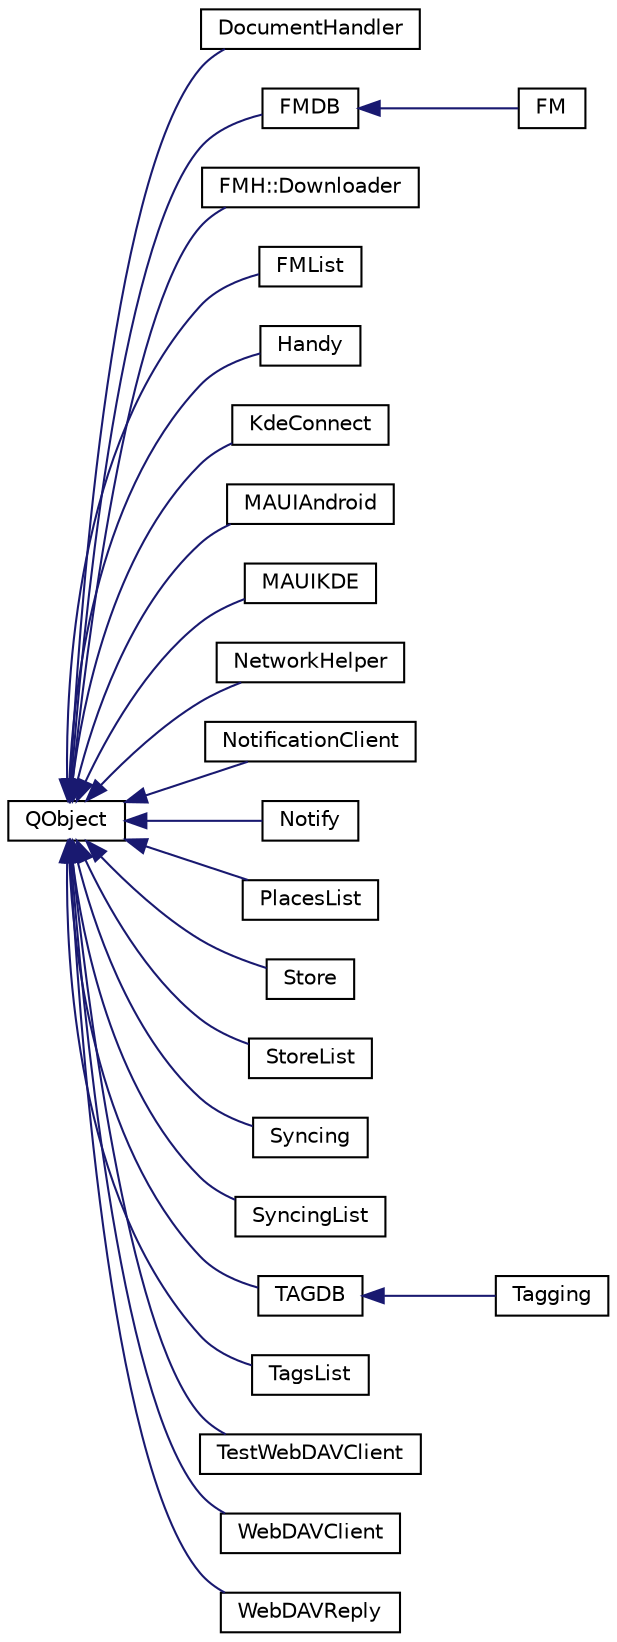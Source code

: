digraph "Graphical Class Hierarchy"
{
 // INTERACTIVE_SVG=YES
 // LATEX_PDF_SIZE
  edge [fontname="Helvetica",fontsize="10",labelfontname="Helvetica",labelfontsize="10"];
  node [fontname="Helvetica",fontsize="10",shape=record];
  rankdir="LR";
  Node0 [label="QObject",height=0.2,width=0.4,color="black", fillcolor="white", style="filled",URL="$class_q_object.html",tooltip=" "];
  Node0 -> Node1 [dir="back",color="midnightblue",fontsize="10",style="solid",fontname="Helvetica"];
  Node1 [label="DocumentHandler",height=0.2,width=0.4,color="black", fillcolor="white", style="filled",URL="$class_document_handler.html",tooltip=" "];
  Node0 -> Node2 [dir="back",color="midnightblue",fontsize="10",style="solid",fontname="Helvetica"];
  Node2 [label="FMDB",height=0.2,width=0.4,color="black", fillcolor="white", style="filled",URL="$class_f_m_d_b.html",tooltip=" "];
  Node2 -> Node3 [dir="back",color="midnightblue",fontsize="10",style="solid",fontname="Helvetica"];
  Node3 [label="FM",height=0.2,width=0.4,color="black", fillcolor="white", style="filled",URL="$class_f_m.html",tooltip=" "];
  Node0 -> Node4 [dir="back",color="midnightblue",fontsize="10",style="solid",fontname="Helvetica"];
  Node4 [label="FMH::Downloader",height=0.2,width=0.4,color="black", fillcolor="white", style="filled",URL="$class_f_m_h_1_1_downloader.html",tooltip=" "];
  Node0 -> Node5 [dir="back",color="midnightblue",fontsize="10",style="solid",fontname="Helvetica"];
  Node5 [label="FMList",height=0.2,width=0.4,color="black", fillcolor="white", style="filled",URL="$class_f_m_list.html",tooltip=" "];
  Node0 -> Node6 [dir="back",color="midnightblue",fontsize="10",style="solid",fontname="Helvetica"];
  Node6 [label="Handy",height=0.2,width=0.4,color="black", fillcolor="white", style="filled",URL="$class_handy.html",tooltip="The Handy class contains useful static methods to be used as an attached property to the Maui applica..."];
  Node0 -> Node7 [dir="back",color="midnightblue",fontsize="10",style="solid",fontname="Helvetica"];
  Node7 [label="KdeConnect",height=0.2,width=0.4,color="black", fillcolor="white", style="filled",URL="$class_kde_connect.html",tooltip=" "];
  Node0 -> Node8 [dir="back",color="midnightblue",fontsize="10",style="solid",fontname="Helvetica"];
  Node8 [label="MAUIAndroid",height=0.2,width=0.4,color="black", fillcolor="white", style="filled",URL="$class_m_a_u_i_android.html",tooltip=" "];
  Node0 -> Node9 [dir="back",color="midnightblue",fontsize="10",style="solid",fontname="Helvetica"];
  Node9 [label="MAUIKDE",height=0.2,width=0.4,color="black", fillcolor="white", style="filled",URL="$class_m_a_u_i_k_d_e.html",tooltip=" "];
  Node0 -> Node10 [dir="back",color="midnightblue",fontsize="10",style="solid",fontname="Helvetica"];
  Node10 [label="NetworkHelper",height=0.2,width=0.4,color="black", fillcolor="white", style="filled",URL="$class_network_helper.html",tooltip=" "];
  Node0 -> Node11 [dir="back",color="midnightblue",fontsize="10",style="solid",fontname="Helvetica"];
  Node11 [label="NotificationClient",height=0.2,width=0.4,color="black", fillcolor="white", style="filled",URL="$class_notification_client.html",tooltip=" "];
  Node0 -> Node12 [dir="back",color="midnightblue",fontsize="10",style="solid",fontname="Helvetica"];
  Node12 [label="Notify",height=0.2,width=0.4,color="black", fillcolor="white", style="filled",URL="$class_notify.html",tooltip=" "];
  Node0 -> Node13 [dir="back",color="midnightblue",fontsize="10",style="solid",fontname="Helvetica"];
  Node13 [label="PlacesList",height=0.2,width=0.4,color="black", fillcolor="white", style="filled",URL="$class_places_list.html",tooltip=" "];
  Node0 -> Node14 [dir="back",color="midnightblue",fontsize="10",style="solid",fontname="Helvetica"];
  Node14 [label="Store",height=0.2,width=0.4,color="black", fillcolor="white", style="filled",URL="$class_store.html",tooltip=" "];
  Node0 -> Node15 [dir="back",color="midnightblue",fontsize="10",style="solid",fontname="Helvetica"];
  Node15 [label="StoreList",height=0.2,width=0.4,color="black", fillcolor="white", style="filled",URL="$class_store_list.html",tooltip=" "];
  Node0 -> Node16 [dir="back",color="midnightblue",fontsize="10",style="solid",fontname="Helvetica"];
  Node16 [label="Syncing",height=0.2,width=0.4,color="black", fillcolor="white", style="filled",URL="$class_syncing.html",tooltip=" "];
  Node0 -> Node17 [dir="back",color="midnightblue",fontsize="10",style="solid",fontname="Helvetica"];
  Node17 [label="SyncingList",height=0.2,width=0.4,color="black", fillcolor="white", style="filled",URL="$class_syncing_list.html",tooltip=" "];
  Node0 -> Node18 [dir="back",color="midnightblue",fontsize="10",style="solid",fontname="Helvetica"];
  Node18 [label="TAGDB",height=0.2,width=0.4,color="black", fillcolor="white", style="filled",URL="$class_t_a_g_d_b.html",tooltip=" "];
  Node18 -> Node19 [dir="back",color="midnightblue",fontsize="10",style="solid",fontname="Helvetica"];
  Node19 [label="Tagging",height=0.2,width=0.4,color="black", fillcolor="white", style="filled",URL="$class_tagging.html",tooltip=" "];
  Node0 -> Node20 [dir="back",color="midnightblue",fontsize="10",style="solid",fontname="Helvetica"];
  Node20 [label="TagsList",height=0.2,width=0.4,color="black", fillcolor="white", style="filled",URL="$class_tags_list.html",tooltip=" "];
  Node0 -> Node21 [dir="back",color="midnightblue",fontsize="10",style="solid",fontname="Helvetica"];
  Node21 [label="TestWebDAVClient",height=0.2,width=0.4,color="black", fillcolor="white", style="filled",URL="$class_test_web_d_a_v_client.html",tooltip=" "];
  Node0 -> Node22 [dir="back",color="midnightblue",fontsize="10",style="solid",fontname="Helvetica"];
  Node22 [label="WebDAVClient",height=0.2,width=0.4,color="black", fillcolor="white", style="filled",URL="$class_web_d_a_v_client.html",tooltip=" "];
  Node0 -> Node23 [dir="back",color="midnightblue",fontsize="10",style="solid",fontname="Helvetica"];
  Node23 [label="WebDAVReply",height=0.2,width=0.4,color="black", fillcolor="white", style="filled",URL="$class_web_d_a_v_reply.html",tooltip=" "];
}
